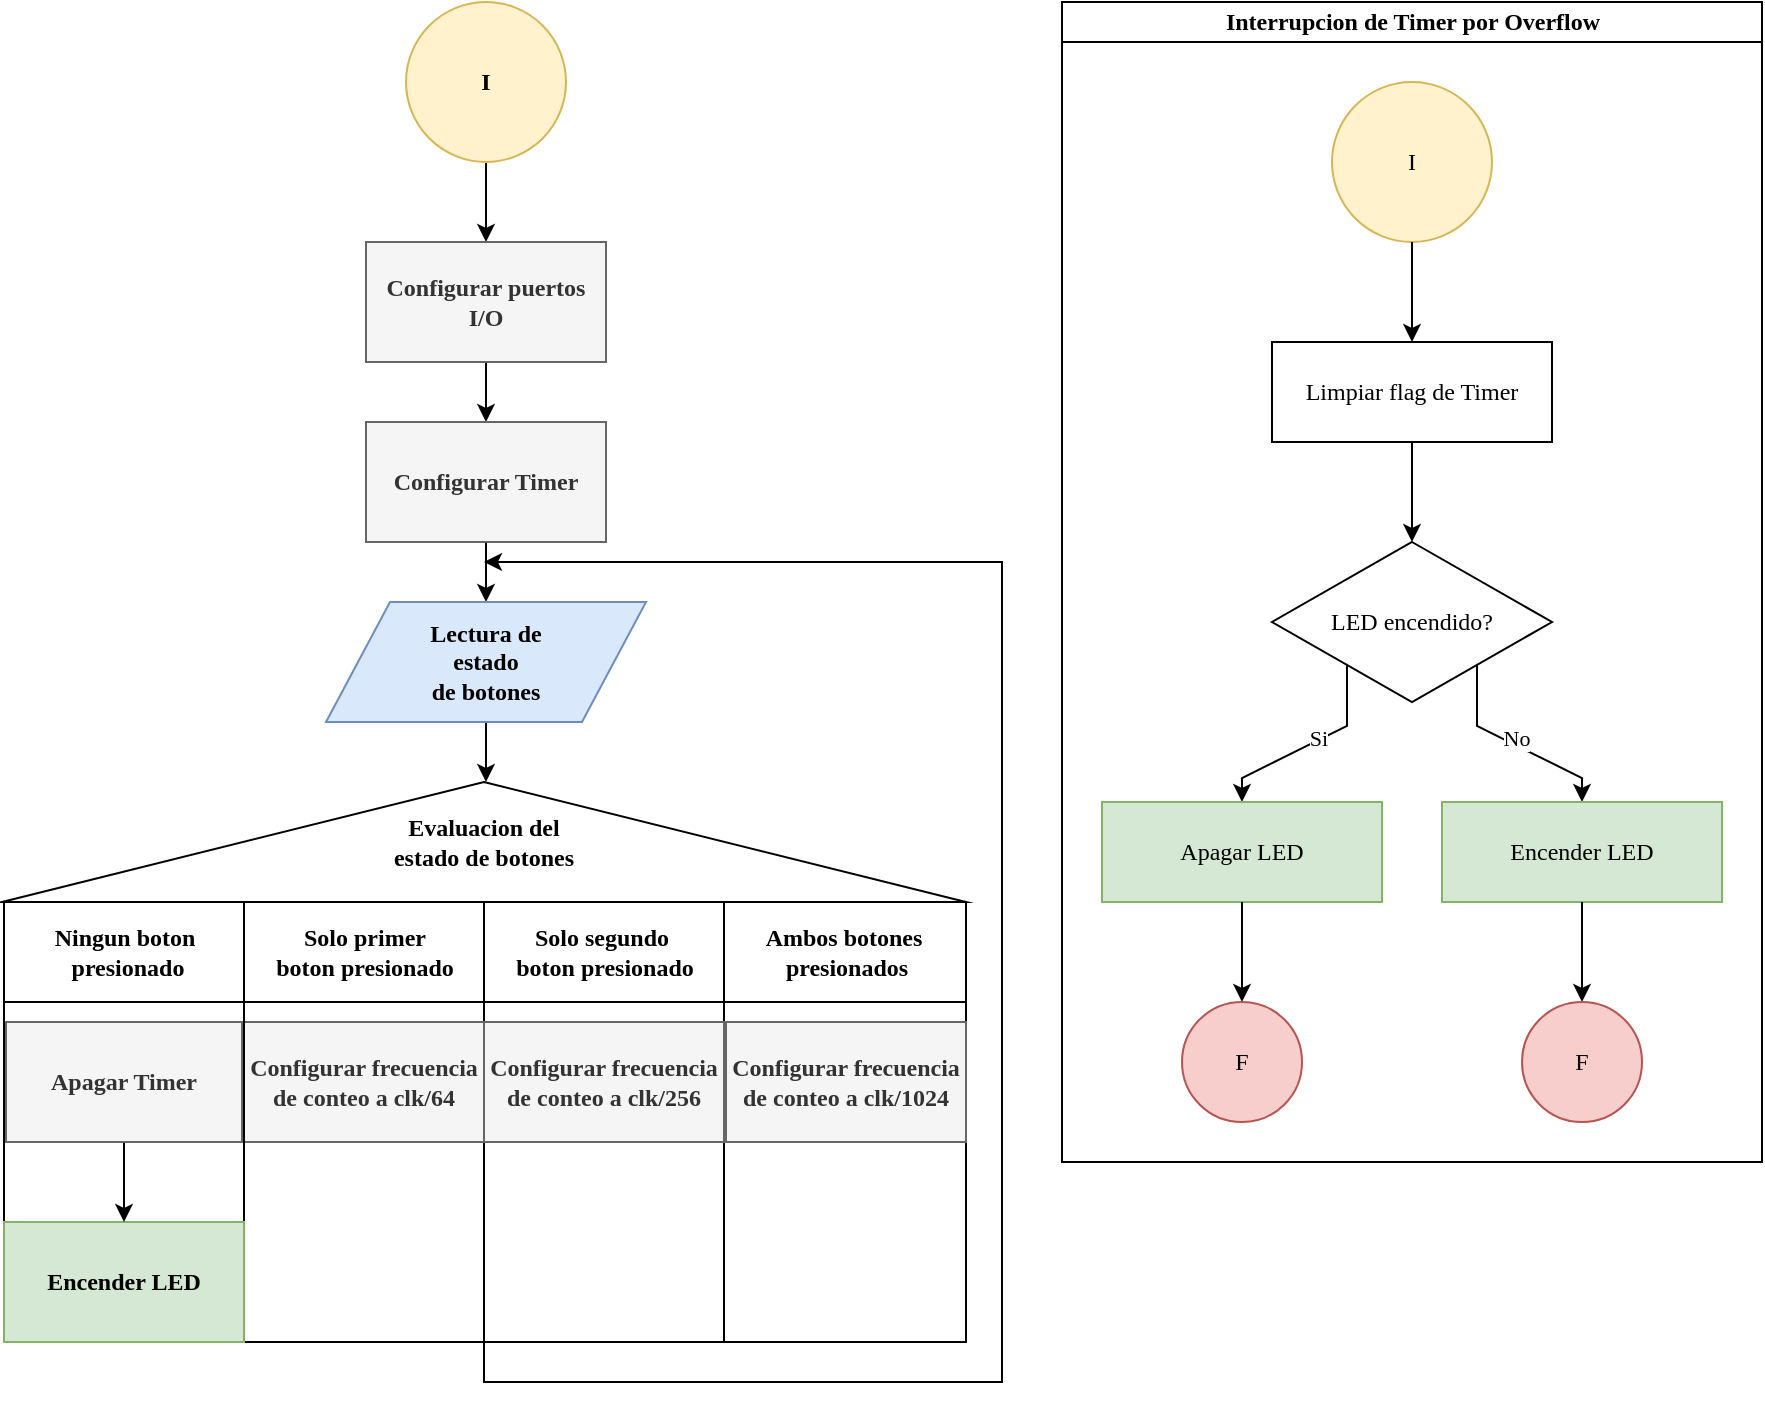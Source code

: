 <mxfile version="13.2.2" type="device"><diagram id="gKkAc_-PEKlAlcaDxTAI" name="Página-1"><mxGraphModel dx="946" dy="725" grid="1" gridSize="10" guides="1" tooltips="1" connect="1" arrows="1" fold="1" page="1" pageScale="1" pageWidth="827" pageHeight="1169" math="0" shadow="0"><root><mxCell id="0"/><mxCell id="1" parent="0"/><mxCell id="v7rXRKebD9OKGXwEpc1r-9" style="edgeStyle=orthogonalEdgeStyle;rounded=0;orthogonalLoop=1;jettySize=auto;html=1;exitX=0.5;exitY=1;exitDx=0;exitDy=0;entryX=0.5;entryY=0;entryDx=0;entryDy=0;fontFamily=Fira Code;fontStyle=1" parent="1" source="v7rXRKebD9OKGXwEpc1r-1" edge="1"><mxGeometry relative="1" as="geometry"><mxPoint x="242" y="160" as="targetPoint"/></mxGeometry></mxCell><mxCell id="v7rXRKebD9OKGXwEpc1r-1" value="I" style="ellipse;whiteSpace=wrap;html=1;aspect=fixed;fillColor=#fff2cc;strokeColor=#d6b656;fontFamily=Fira Code;fontStyle=1" parent="1" vertex="1"><mxGeometry x="202" y="40" width="80" height="80" as="geometry"/></mxCell><mxCell id="38QijR_Plmv_T-yOpQ8j-3" value="" style="edgeStyle=orthogonalEdgeStyle;rounded=0;orthogonalLoop=1;jettySize=auto;html=1;fontFamily=Fira Code;fontStyle=1" edge="1" parent="1" source="38QijR_Plmv_T-yOpQ8j-1" target="38QijR_Plmv_T-yOpQ8j-2"><mxGeometry relative="1" as="geometry"/></mxCell><mxCell id="38QijR_Plmv_T-yOpQ8j-1" value="Configurar puertos I/O" style="rounded=0;whiteSpace=wrap;html=1;fillColor=#f5f5f5;strokeColor=#666666;fontColor=#333333;fontFamily=Fira Code;fontStyle=1" vertex="1" parent="1"><mxGeometry x="182" y="160" width="120" height="60" as="geometry"/></mxCell><mxCell id="38QijR_Plmv_T-yOpQ8j-9" value="" style="edgeStyle=orthogonalEdgeStyle;rounded=0;orthogonalLoop=1;jettySize=auto;html=1;fontFamily=Fira Code;fontStyle=1" edge="1" parent="1" source="38QijR_Plmv_T-yOpQ8j-2" target="38QijR_Plmv_T-yOpQ8j-8"><mxGeometry relative="1" as="geometry"/></mxCell><mxCell id="38QijR_Plmv_T-yOpQ8j-2" value="Configurar Timer" style="rounded=0;whiteSpace=wrap;html=1;fillColor=#f5f5f5;strokeColor=#666666;fontColor=#333333;fontFamily=Fira Code;fontStyle=1" vertex="1" parent="1"><mxGeometry x="182" y="250" width="120" height="60" as="geometry"/></mxCell><mxCell id="38QijR_Plmv_T-yOpQ8j-12" style="edgeStyle=orthogonalEdgeStyle;rounded=0;orthogonalLoop=1;jettySize=auto;html=1;exitX=0.5;exitY=1;exitDx=0;exitDy=0;entryX=0.5;entryY=0;entryDx=0;entryDy=0;fontFamily=Fira Code;fontStyle=1" edge="1" parent="1" source="38QijR_Plmv_T-yOpQ8j-8"><mxGeometry relative="1" as="geometry"><mxPoint x="242" y="430" as="targetPoint"/></mxGeometry></mxCell><mxCell id="38QijR_Plmv_T-yOpQ8j-8" value="Lectura de &lt;br&gt;estado&lt;br&gt;de botones" style="shape=parallelogram;perimeter=parallelogramPerimeter;whiteSpace=wrap;html=1;fillColor=#dae8fc;strokeColor=#6c8ebf;fontFamily=Fira Code;fontStyle=1" vertex="1" parent="1"><mxGeometry x="162" y="340" width="160" height="60" as="geometry"/></mxCell><mxCell id="38QijR_Plmv_T-yOpQ8j-13" value="Solo primer&lt;br&gt;boton presionado" style="swimlane;html=1;startSize=50;fontFamily=Fira Code;fontStyle=1" vertex="1" parent="1"><mxGeometry x="121" y="490" width="120" height="220" as="geometry"><mxRectangle x="240" y="20" width="30" height="460" as="alternateBounds"/></mxGeometry></mxCell><mxCell id="38QijR_Plmv_T-yOpQ8j-25" value="Configurar frecuencia de conteo a clk/64" style="rounded=0;whiteSpace=wrap;html=1;fillColor=#f5f5f5;strokeColor=#666666;fontColor=#333333;fontFamily=Fira Code;fontStyle=1" vertex="1" parent="38QijR_Plmv_T-yOpQ8j-13"><mxGeometry y="60" width="120" height="60" as="geometry"/></mxCell><mxCell id="38QijR_Plmv_T-yOpQ8j-14" value="Ningun boton&lt;br&gt;&amp;nbsp;presionado" style="swimlane;html=1;startSize=50;fontFamily=Fira Code;fontStyle=1" vertex="1" parent="1"><mxGeometry x="1" y="490" width="120" height="220" as="geometry"><mxRectangle x="240" y="20" width="30" height="460" as="alternateBounds"/></mxGeometry></mxCell><mxCell id="38QijR_Plmv_T-yOpQ8j-23" value="Encender LED" style="rounded=0;whiteSpace=wrap;html=1;fillColor=#d5e8d4;strokeColor=#82b366;fontFamily=Fira Code;fontStyle=1" vertex="1" parent="38QijR_Plmv_T-yOpQ8j-14"><mxGeometry y="160" width="120" height="60" as="geometry"/></mxCell><mxCell id="38QijR_Plmv_T-yOpQ8j-15" value="Ambos botones&amp;nbsp;&lt;br&gt;presionados&lt;br&gt;" style="swimlane;html=1;startSize=50;fontFamily=Fira Code;fontStyle=1" vertex="1" parent="1"><mxGeometry x="361" y="490" width="121" height="220" as="geometry"><mxRectangle x="240" y="20" width="30" height="460" as="alternateBounds"/></mxGeometry></mxCell><mxCell id="38QijR_Plmv_T-yOpQ8j-27" value="Configurar frecuencia de conteo a clk/1024" style="rounded=0;whiteSpace=wrap;html=1;fillColor=#f5f5f5;strokeColor=#666666;fontColor=#333333;fontFamily=Fira Code;fontStyle=1" vertex="1" parent="38QijR_Plmv_T-yOpQ8j-15"><mxGeometry x="1" y="60" width="120" height="60" as="geometry"/></mxCell><mxCell id="38QijR_Plmv_T-yOpQ8j-30" style="edgeStyle=orthogonalEdgeStyle;rounded=0;orthogonalLoop=1;jettySize=auto;html=1;exitX=0;exitY=1;exitDx=0;exitDy=0;fontFamily=Fira Code;" edge="1" parent="1" source="38QijR_Plmv_T-yOpQ8j-16"><mxGeometry relative="1" as="geometry"><mxPoint x="241" y="320" as="targetPoint"/><Array as="points"><mxPoint x="241" y="730"/><mxPoint x="500" y="730"/><mxPoint x="500" y="320"/></Array></mxGeometry></mxCell><mxCell id="38QijR_Plmv_T-yOpQ8j-16" value="Solo segundo&amp;nbsp;&lt;br&gt;boton presionado" style="swimlane;html=1;startSize=50;fontFamily=Fira Code;fontStyle=1" vertex="1" parent="1"><mxGeometry x="241" y="490" width="120" height="220" as="geometry"><mxRectangle x="240" y="20" width="30" height="460" as="alternateBounds"/></mxGeometry></mxCell><mxCell id="38QijR_Plmv_T-yOpQ8j-26" value="Configurar frecuencia de conteo a clk/256" style="rounded=0;whiteSpace=wrap;html=1;fillColor=#f5f5f5;strokeColor=#666666;fontColor=#333333;fontFamily=Fira Code;fontStyle=1" vertex="1" parent="38QijR_Plmv_T-yOpQ8j-16"><mxGeometry y="60" width="120" height="60" as="geometry"/></mxCell><mxCell id="38QijR_Plmv_T-yOpQ8j-20" value="Evaluacion del &lt;br&gt;estado de botones" style="triangle;whiteSpace=wrap;html=1;direction=north;fontFamily=Fira Code;fontStyle=1" vertex="1" parent="1"><mxGeometry y="430" width="482" height="60" as="geometry"/></mxCell><mxCell id="38QijR_Plmv_T-yOpQ8j-24" value="" style="edgeStyle=orthogonalEdgeStyle;rounded=0;orthogonalLoop=1;jettySize=auto;html=1;fontFamily=Fira Code;fontStyle=1" edge="1" parent="1" source="38QijR_Plmv_T-yOpQ8j-22" target="38QijR_Plmv_T-yOpQ8j-23"><mxGeometry relative="1" as="geometry"/></mxCell><mxCell id="38QijR_Plmv_T-yOpQ8j-22" value="Apagar Timer" style="rounded=0;whiteSpace=wrap;html=1;fillColor=#f5f5f5;strokeColor=#666666;fontColor=#333333;fontFamily=Fira Code;fontStyle=1" vertex="1" parent="1"><mxGeometry x="2" y="550" width="118" height="60" as="geometry"/></mxCell><mxCell id="38QijR_Plmv_T-yOpQ8j-44" value="Interrupcion de Timer por Overflow" style="swimlane;html=1;startSize=20;horizontal=1;childLayout=flowLayout;flowOrientation=north;resizable=0;interRankCellSpacing=50;containerType=tree;fontFamily=Fira Code;" vertex="1" parent="1"><mxGeometry x="530" y="40" width="350" height="580" as="geometry"/></mxCell><mxCell id="38QijR_Plmv_T-yOpQ8j-53" value="I" style="ellipse;whiteSpace=wrap;html=1;aspect=fixed;fontFamily=Fira Code;fillColor=#fff2cc;strokeColor=#d6b656;" vertex="1" parent="38QijR_Plmv_T-yOpQ8j-44"><mxGeometry x="135" y="40" width="80" height="80" as="geometry"/></mxCell><mxCell id="38QijR_Plmv_T-yOpQ8j-59" value="" style="edgeStyle=orthogonalEdgeStyle;rounded=0;orthogonalLoop=1;jettySize=auto;html=1;noEdgeStyle=1;orthogonal=1;" edge="1" source="38QijR_Plmv_T-yOpQ8j-53" target="38QijR_Plmv_T-yOpQ8j-60" parent="38QijR_Plmv_T-yOpQ8j-44"><mxGeometry relative="1" as="geometry"><Array as="points"><mxPoint x="175" y="132"/><mxPoint x="175" y="158"/></Array></mxGeometry></mxCell><mxCell id="38QijR_Plmv_T-yOpQ8j-60" value="Limpiar flag de Timer" style="rounded=0;whiteSpace=wrap;html=1;fontFamily=Fira Code;" vertex="1" parent="38QijR_Plmv_T-yOpQ8j-44"><mxGeometry x="105" y="170" width="140" height="50" as="geometry"/></mxCell><mxCell id="38QijR_Plmv_T-yOpQ8j-61" value="" style="edgeStyle=orthogonalEdgeStyle;rounded=0;orthogonalLoop=1;jettySize=auto;html=1;noEdgeStyle=1;orthogonal=1;" edge="1" target="38QijR_Plmv_T-yOpQ8j-62" source="38QijR_Plmv_T-yOpQ8j-60" parent="38QijR_Plmv_T-yOpQ8j-44"><mxGeometry relative="1" as="geometry"><mxPoint x="1240" y="1460" as="sourcePoint"/><Array as="points"><mxPoint x="175" y="232"/><mxPoint x="175" y="258"/></Array></mxGeometry></mxCell><mxCell id="38QijR_Plmv_T-yOpQ8j-62" value="LED encendido?&lt;br&gt;" style="rhombus;whiteSpace=wrap;html=1;fontFamily=Fira Code;" vertex="1" parent="38QijR_Plmv_T-yOpQ8j-44"><mxGeometry x="105" y="270" width="140" height="80" as="geometry"/></mxCell><mxCell id="38QijR_Plmv_T-yOpQ8j-73" value="" style="edgeStyle=orthogonalEdgeStyle;rounded=0;orthogonalLoop=1;jettySize=auto;html=1;noEdgeStyle=1;orthogonal=1;" edge="1" target="38QijR_Plmv_T-yOpQ8j-74" source="38QijR_Plmv_T-yOpQ8j-62" parent="38QijR_Plmv_T-yOpQ8j-44"><mxGeometry relative="1" as="geometry"><mxPoint x="1200" y="1510" as="sourcePoint"/><Array as="points"><mxPoint x="142.5" y="362"/><mxPoint x="90" y="388"/></Array></mxGeometry></mxCell><mxCell id="38QijR_Plmv_T-yOpQ8j-86" value="Si" style="edgeLabel;html=1;align=center;verticalAlign=middle;resizable=0;points=[];fontFamily=Fira Code;" vertex="1" connectable="0" parent="38QijR_Plmv_T-yOpQ8j-73"><mxGeometry x="-0.077" y="-2" relative="1" as="geometry"><mxPoint as="offset"/></mxGeometry></mxCell><mxCell id="38QijR_Plmv_T-yOpQ8j-74" value="Apagar LED" style="rounded=0;whiteSpace=wrap;html=1;fontFamily=Fira Code;fillColor=#d5e8d4;strokeColor=#82b366;" vertex="1" parent="38QijR_Plmv_T-yOpQ8j-44"><mxGeometry x="20" y="400" width="140" height="50" as="geometry"/></mxCell><mxCell id="38QijR_Plmv_T-yOpQ8j-79" value="" style="edgeStyle=orthogonalEdgeStyle;rounded=0;orthogonalLoop=1;jettySize=auto;html=1;noEdgeStyle=1;orthogonal=1;" edge="1" target="38QijR_Plmv_T-yOpQ8j-80" source="38QijR_Plmv_T-yOpQ8j-62" parent="38QijR_Plmv_T-yOpQ8j-44"><mxGeometry relative="1" as="geometry"><mxPoint x="1100" y="1440" as="sourcePoint"/><Array as="points"><mxPoint x="207.5" y="362"/><mxPoint x="260" y="388"/></Array></mxGeometry></mxCell><mxCell id="38QijR_Plmv_T-yOpQ8j-85" value="No&lt;br&gt;" style="edgeLabel;html=1;align=center;verticalAlign=middle;resizable=0;points=[];fontFamily=Fira Code;" vertex="1" connectable="0" parent="38QijR_Plmv_T-yOpQ8j-79"><mxGeometry x="-0.006" y="4" relative="1" as="geometry"><mxPoint as="offset"/></mxGeometry></mxCell><mxCell id="38QijR_Plmv_T-yOpQ8j-80" value="Encender LED" style="rounded=0;whiteSpace=wrap;html=1;fontFamily=Fira Code;fillColor=#d5e8d4;strokeColor=#82b366;" vertex="1" parent="38QijR_Plmv_T-yOpQ8j-44"><mxGeometry x="190" y="400" width="140" height="50" as="geometry"/></mxCell><mxCell id="38QijR_Plmv_T-yOpQ8j-81" value="" style="edgeStyle=orthogonalEdgeStyle;rounded=0;orthogonalLoop=1;jettySize=auto;html=1;noEdgeStyle=1;orthogonal=1;" edge="1" target="38QijR_Plmv_T-yOpQ8j-82" source="38QijR_Plmv_T-yOpQ8j-80" parent="38QijR_Plmv_T-yOpQ8j-44"><mxGeometry relative="1" as="geometry"><mxPoint x="1077.5" y="1141.429" as="sourcePoint"/><Array as="points"><mxPoint x="260" y="462"/><mxPoint x="260" y="488"/></Array></mxGeometry></mxCell><mxCell id="38QijR_Plmv_T-yOpQ8j-82" value="F&lt;br&gt;" style="ellipse;whiteSpace=wrap;html=1;aspect=free;fontFamily=Fira Code;fillColor=#f8cecc;strokeColor=#b85450;" vertex="1" parent="38QijR_Plmv_T-yOpQ8j-44"><mxGeometry x="230" y="500" width="60" height="60" as="geometry"/></mxCell><mxCell id="38QijR_Plmv_T-yOpQ8j-83" value="" style="edgeStyle=orthogonalEdgeStyle;rounded=0;orthogonalLoop=1;jettySize=auto;html=1;noEdgeStyle=1;orthogonal=1;" edge="1" target="38QijR_Plmv_T-yOpQ8j-84" source="38QijR_Plmv_T-yOpQ8j-74" parent="38QijR_Plmv_T-yOpQ8j-44"><mxGeometry relative="1" as="geometry"><mxPoint x="892.5" y="901.429" as="sourcePoint"/><Array as="points"><mxPoint x="90" y="462"/><mxPoint x="90" y="488"/></Array></mxGeometry></mxCell><mxCell id="38QijR_Plmv_T-yOpQ8j-84" value="F" style="ellipse;whiteSpace=wrap;html=1;aspect=free;fontFamily=Fira Code;fillColor=#f8cecc;strokeColor=#b85450;" vertex="1" parent="38QijR_Plmv_T-yOpQ8j-44"><mxGeometry x="60" y="500" width="60" height="60" as="geometry"/></mxCell></root></mxGraphModel></diagram></mxfile>